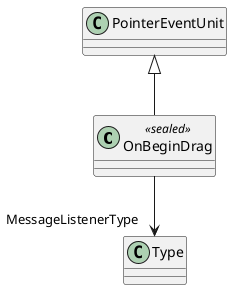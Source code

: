 @startuml
class OnBeginDrag <<sealed>> {
}
PointerEventUnit <|-- OnBeginDrag
OnBeginDrag --> "MessageListenerType" Type
@enduml
